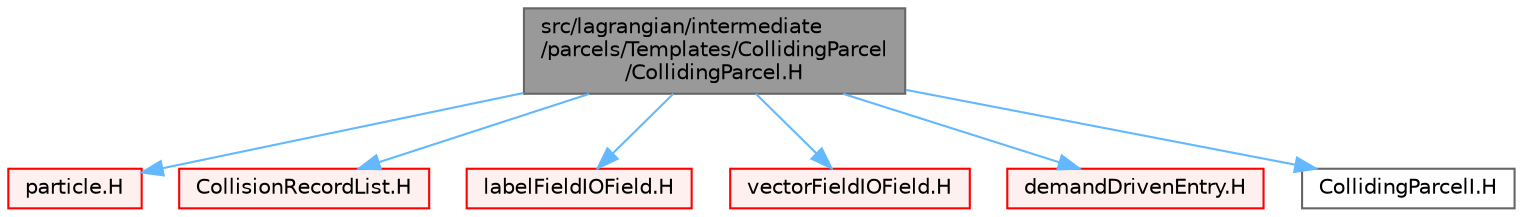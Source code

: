 digraph "src/lagrangian/intermediate/parcels/Templates/CollidingParcel/CollidingParcel.H"
{
 // LATEX_PDF_SIZE
  bgcolor="transparent";
  edge [fontname=Helvetica,fontsize=10,labelfontname=Helvetica,labelfontsize=10];
  node [fontname=Helvetica,fontsize=10,shape=box,height=0.2,width=0.4];
  Node1 [id="Node000001",label="src/lagrangian/intermediate\l/parcels/Templates/CollidingParcel\l/CollidingParcel.H",height=0.2,width=0.4,color="gray40", fillcolor="grey60", style="filled", fontcolor="black",tooltip=" "];
  Node1 -> Node2 [id="edge1_Node000001_Node000002",color="steelblue1",style="solid",tooltip=" "];
  Node2 [id="Node000002",label="particle.H",height=0.2,width=0.4,color="red", fillcolor="#FFF0F0", style="filled",URL="$particle_8H.html",tooltip=" "];
  Node1 -> Node386 [id="edge2_Node000001_Node000386",color="steelblue1",style="solid",tooltip=" "];
  Node386 [id="Node000386",label="CollisionRecordList.H",height=0.2,width=0.4,color="red", fillcolor="#FFF0F0", style="filled",URL="$CollisionRecordList_8H.html",tooltip=" "];
  Node1 -> Node392 [id="edge3_Node000001_Node000392",color="steelblue1",style="solid",tooltip=" "];
  Node392 [id="Node000392",label="labelFieldIOField.H",height=0.2,width=0.4,color="red", fillcolor="#FFF0F0", style="filled",URL="$labelFieldIOField_8H.html",tooltip=" "];
  Node1 -> Node393 [id="edge4_Node000001_Node000393",color="steelblue1",style="solid",tooltip=" "];
  Node393 [id="Node000393",label="vectorFieldIOField.H",height=0.2,width=0.4,color="red", fillcolor="#FFF0F0", style="filled",URL="$vectorFieldIOField_8H.html",tooltip=" "];
  Node1 -> Node394 [id="edge5_Node000001_Node000394",color="steelblue1",style="solid",tooltip=" "];
  Node394 [id="Node000394",label="demandDrivenEntry.H",height=0.2,width=0.4,color="red", fillcolor="#FFF0F0", style="filled",URL="$demandDrivenEntry_8H.html",tooltip=" "];
  Node1 -> Node396 [id="edge6_Node000001_Node000396",color="steelblue1",style="solid",tooltip=" "];
  Node396 [id="Node000396",label="CollidingParcelI.H",height=0.2,width=0.4,color="grey40", fillcolor="white", style="filled",URL="$CollidingParcelI_8H.html",tooltip=" "];
}

